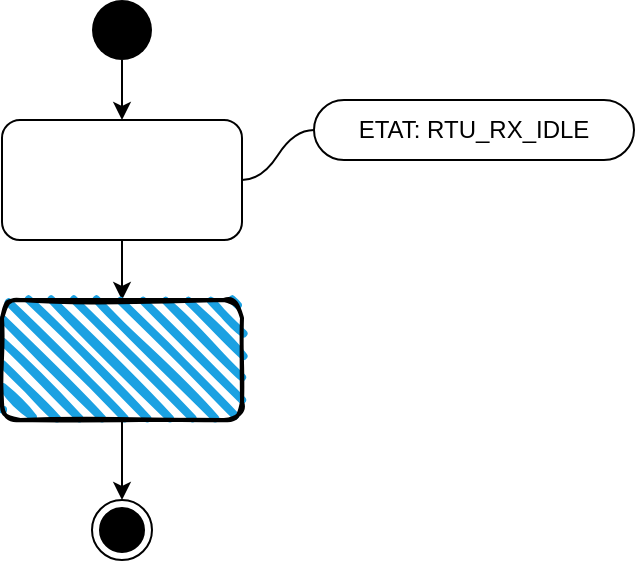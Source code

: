 <mxfile>
    <diagram id="amsKaNYIPe_nghttlkDh" name="Page-1">
        <mxGraphModel dx="1017" dy="782" grid="1" gridSize="10" guides="1" tooltips="1" connect="1" arrows="1" fold="1" page="1" pageScale="1" pageWidth="827" pageHeight="1169" math="0" shadow="0">
            <root>
                <mxCell id="0"/>
                <mxCell id="1" parent="0"/>
                <mxCell id="8" style="edgeStyle=none;html=1;exitX=0.5;exitY=1;exitDx=0;exitDy=0;entryX=0.5;entryY=0;entryDx=0;entryDy=0;" edge="1" parent="1" source="2" target="3">
                    <mxGeometry relative="1" as="geometry"/>
                </mxCell>
                <mxCell id="2" value="" style="rounded=1;whiteSpace=wrap;html=1;" vertex="1" parent="1">
                    <mxGeometry x="354" y="100" width="120" height="60" as="geometry"/>
                </mxCell>
                <mxCell id="10" style="edgeStyle=none;html=1;exitX=0.5;exitY=1;exitDx=0;exitDy=0;entryX=0.5;entryY=0;entryDx=0;entryDy=0;" edge="1" parent="1" source="3" target="9">
                    <mxGeometry relative="1" as="geometry"/>
                </mxCell>
                <mxCell id="3" value="" style="rounded=1;whiteSpace=wrap;html=1;strokeWidth=2;fillWeight=4;hachureGap=8;hachureAngle=45;fillColor=#1ba1e2;sketch=1;" vertex="1" parent="1">
                    <mxGeometry x="354" y="190" width="120" height="60" as="geometry"/>
                </mxCell>
                <mxCell id="5" value="" style="edgeStyle=elbowEdgeStyle;elbow=vertical;endArrow=classic;html=1;exitX=0.525;exitY=0.65;exitDx=0;exitDy=0;exitPerimeter=0;entryX=0.5;entryY=0;entryDx=0;entryDy=0;" edge="1" parent="1" target="2">
                    <mxGeometry width="50" height="50" relative="1" as="geometry">
                        <mxPoint x="414" y="70" as="sourcePoint"/>
                        <mxPoint x="650" y="40" as="targetPoint"/>
                    </mxGeometry>
                </mxCell>
                <mxCell id="6" value="ETAT: RTU_RX_IDLE" style="whiteSpace=wrap;html=1;rounded=1;arcSize=50;align=center;verticalAlign=middle;strokeWidth=1;autosize=1;spacing=4;treeFolding=1;treeMoving=1;newEdgeStyle={&quot;edgeStyle&quot;:&quot;entityRelationEdgeStyle&quot;,&quot;startArrow&quot;:&quot;none&quot;,&quot;endArrow&quot;:&quot;none&quot;,&quot;segment&quot;:10,&quot;curved&quot;:1};" vertex="1" parent="1">
                    <mxGeometry x="510" y="90" width="160" height="30" as="geometry"/>
                </mxCell>
                <mxCell id="7" value="" style="edgeStyle=entityRelationEdgeStyle;startArrow=none;endArrow=none;segment=10;curved=1;exitX=1;exitY=0.5;exitDx=0;exitDy=0;" edge="1" target="6" parent="1" source="2">
                    <mxGeometry relative="1" as="geometry">
                        <mxPoint x="474" y="130" as="sourcePoint"/>
                    </mxGeometry>
                </mxCell>
                <mxCell id="9" value="" style="ellipse;html=1;shape=endState;fillColor=#000000;strokeColor=#000000;" vertex="1" parent="1">
                    <mxGeometry x="399" y="290" width="30" height="30" as="geometry"/>
                </mxCell>
                <mxCell id="11" value="" style="ellipse;fillColor=#000000;strokeColor=none;" vertex="1" parent="1">
                    <mxGeometry x="399" y="40" width="30" height="30" as="geometry"/>
                </mxCell>
            </root>
        </mxGraphModel>
    </diagram>
</mxfile>